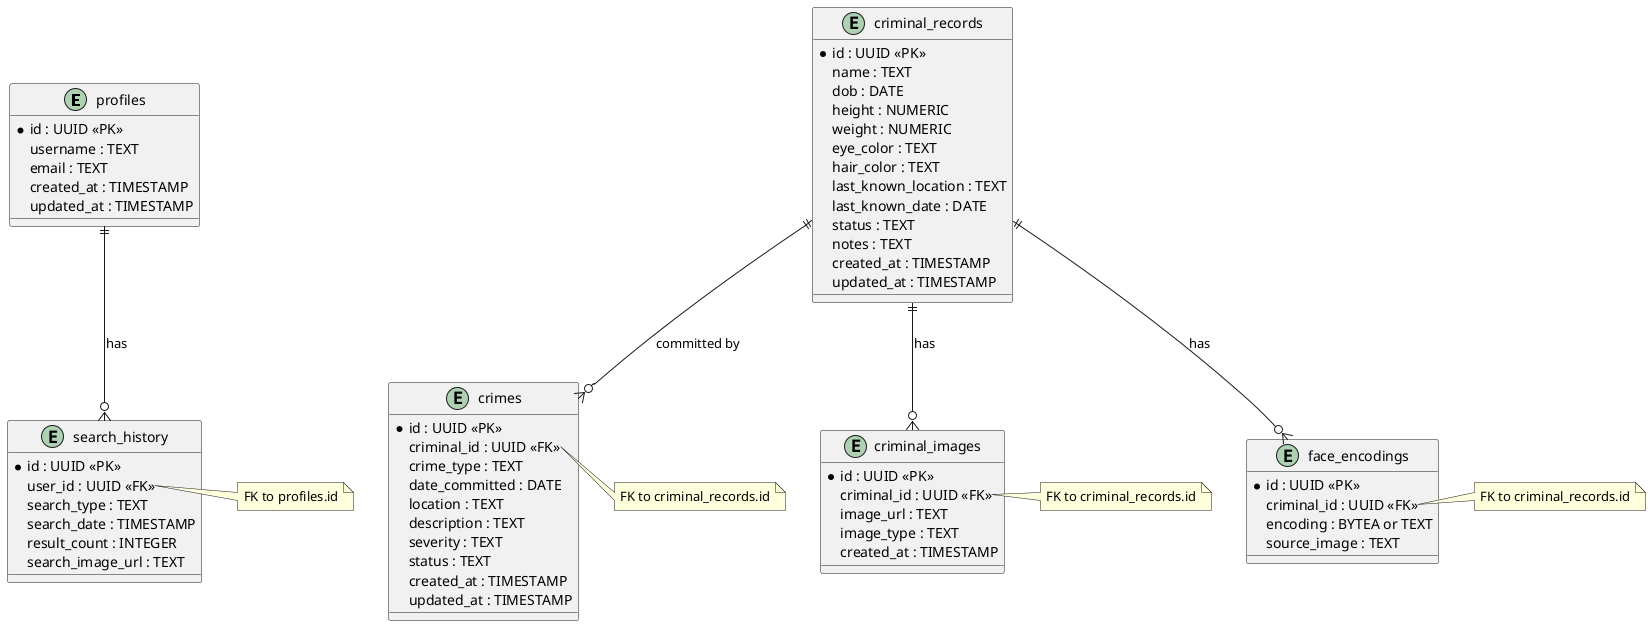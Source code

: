 @startuml
' Detective007 Forensic Sketch Creation and Criminal Detection System - ERD
' Each entity/table is fully detailed with all fields, PKs, and FKs

entity profiles {
  *id : UUID <<PK>>
  username : TEXT
  email : TEXT
  created_at : TIMESTAMP
  updated_at : TIMESTAMP
}

entity criminal_records {
  *id : UUID <<PK>>
  name : TEXT
  dob : DATE
  height : NUMERIC
  weight : NUMERIC
  eye_color : TEXT
  hair_color : TEXT
  last_known_location : TEXT
  last_known_date : DATE
  status : TEXT
  notes : TEXT
  created_at : TIMESTAMP
  updated_at : TIMESTAMP
}

entity crimes {
  *id : UUID <<PK>>
  criminal_id : UUID <<FK>>
  crime_type : TEXT
  date_committed : DATE
  location : TEXT
  description : TEXT
  severity : TEXT
  status : TEXT
  created_at : TIMESTAMP
  updated_at : TIMESTAMP
}

entity criminal_images {
  *id : UUID <<PK>>
  criminal_id : UUID <<FK>>
  image_url : TEXT
  image_type : TEXT
  created_at : TIMESTAMP
}

entity face_encodings {
  *id : UUID <<PK>>
  criminal_id : UUID <<FK>>
  encoding : BYTEA or TEXT
  source_image : TEXT
}

entity search_history {
  *id : UUID <<PK>>
  user_id : UUID <<FK>>
  search_type : TEXT
  search_date : TIMESTAMP
  result_count : INTEGER
  search_image_url : TEXT
}

' Relationships
profiles ||--o{ search_history : "has"
criminal_records ||--o{ crimes : "committed by"
criminal_records ||--o{ criminal_images : "has"
criminal_records ||--o{ face_encodings : "has"

' Foreign key notes
note right of search_history::user_id
  FK to profiles.id
end note
note right of crimes::criminal_id
  FK to criminal_records.id
end note
note right of criminal_images::criminal_id
  FK to criminal_records.id
end note
note right of face_encodings::criminal_id
  FK to criminal_records.id
end note

@enduml 